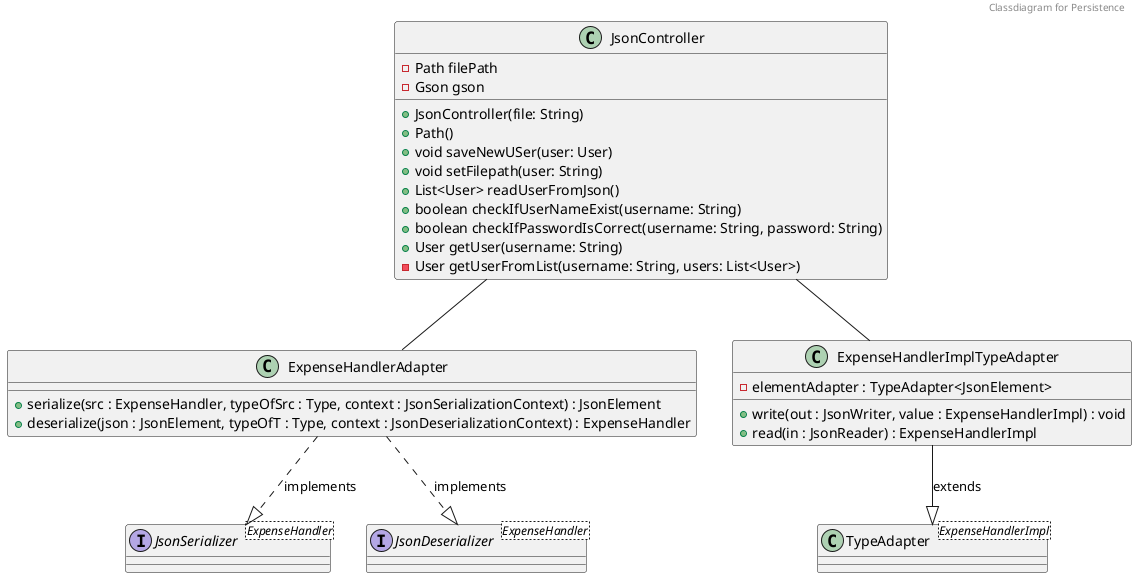@startuml ClassDiagramPersistence 
header Classdiagram for Persistence

    class JsonController {
        -Path filePath
        -Gson gson 
        +JsonController(file: String)
        +Path()
        +void saveNewUSer(user: User)
        +void setFilepath(user: String)
        +List<User> readUserFromJson()
        +boolean checkIfUserNameExist(username: String)
        +boolean checkIfPasswordIsCorrect(username: String, password: String)
        +User getUser(username: String)
        -User getUserFromList(username: String, users: List<User>)
    }

    class ExpenseHandlerAdapter {
    + serialize(src : ExpenseHandler, typeOfSrc : Type, context : JsonSerializationContext) : JsonElement
    + deserialize(json : JsonElement, typeOfT : Type, context : JsonDeserializationContext) : ExpenseHandler
    }

    interface JsonSerializer<ExpenseHandler> {
    }

    interface JsonDeserializer<ExpenseHandler> {
    }

    ExpenseHandlerAdapter ..|> JsonSerializer : implements
    ExpenseHandlerAdapter ..|> JsonDeserializer : implements



    class ExpenseHandlerImplTypeAdapter {
    - elementAdapter : TypeAdapter<JsonElement>
    + write(out : JsonWriter, value : ExpenseHandlerImpl) : void
    + read(in : JsonReader) : ExpenseHandlerImpl
    }

    class TypeAdapter<ExpenseHandlerImpl> {
    }

    ExpenseHandlerImplTypeAdapter --|> TypeAdapter : extends




JsonController  --  ExpenseHandlerAdapter
JsonController  --  ExpenseHandlerImplTypeAdapter

@enduml
